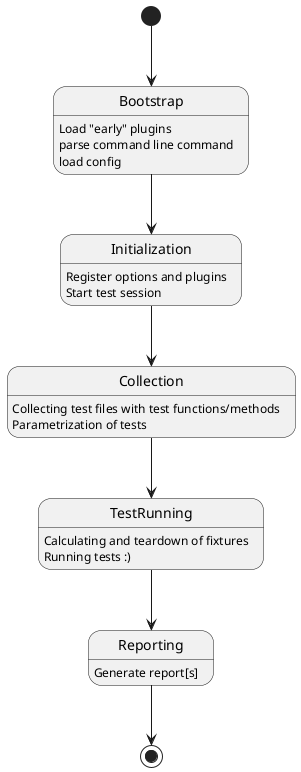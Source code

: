 @startuml

[*] --> Bootstrap
Bootstrap --> Initialization
Initialization --> Collection
Collection --> TestRunning
TestRunning --> Reporting
Reporting --> [*]

Bootstrap: Load "early" plugins\nparse command line command\nload config
Initialization: Register options and plugins\nStart test session
Collection: Collecting test files with test functions/methods\nParametrization of tests
TestRunning: Calculating and teardown of fixtures\nRunning tests :)
Reporting: Generate report[s]
@enduml